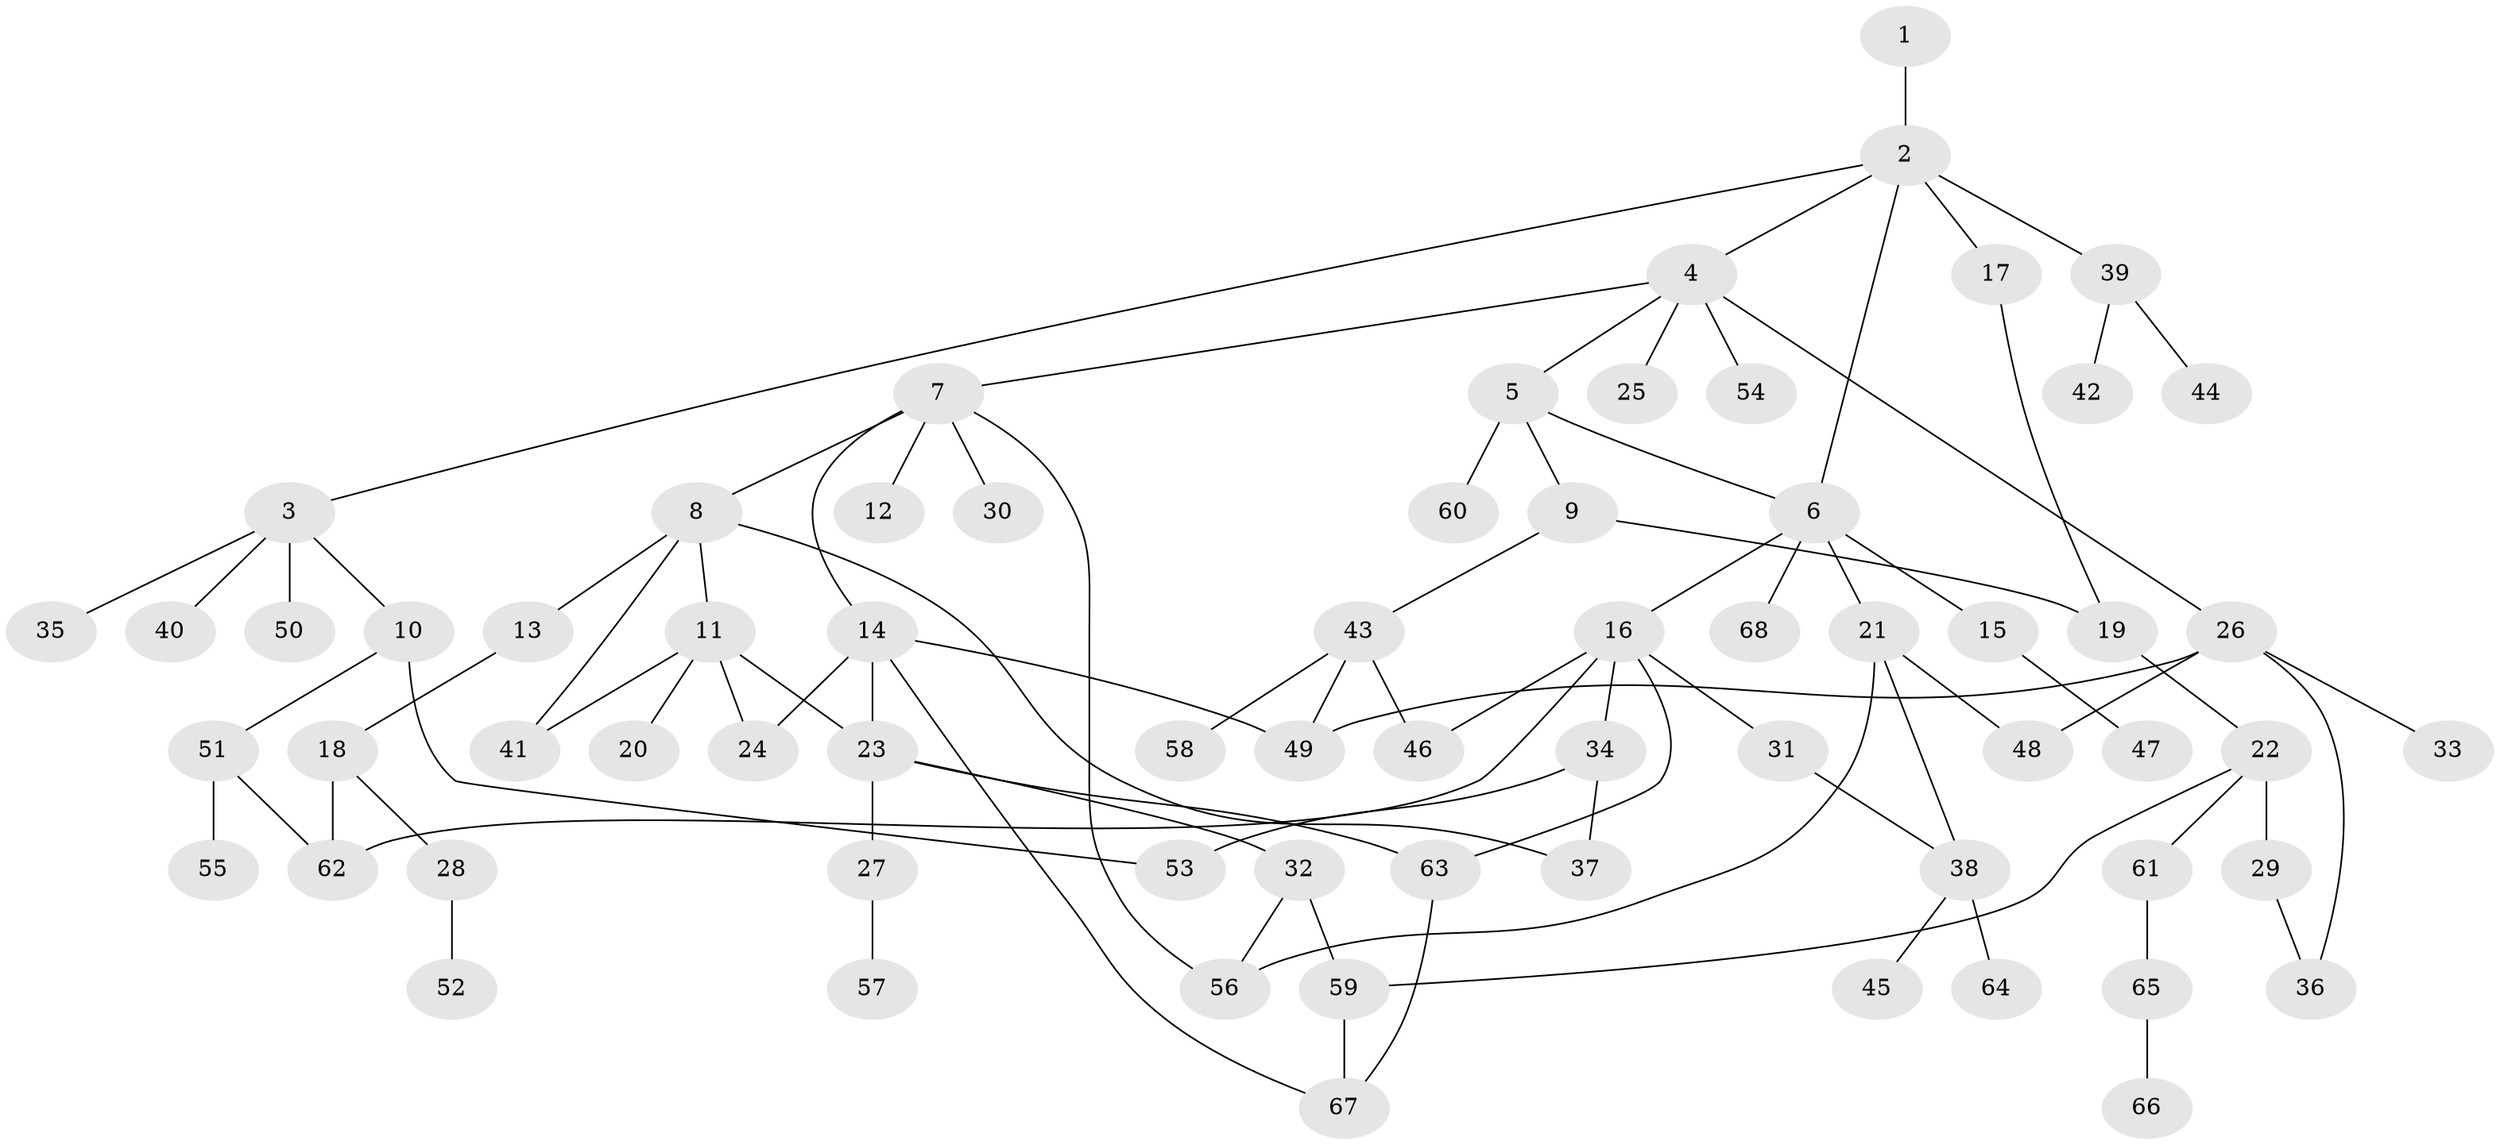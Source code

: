 // coarse degree distribution, {5: 0.0425531914893617, 4: 0.14893617021276595, 9: 0.0425531914893617, 8: 0.02127659574468085, 3: 0.1276595744680851, 1: 0.40425531914893614, 2: 0.1702127659574468, 6: 0.02127659574468085, 7: 0.02127659574468085}
// Generated by graph-tools (version 1.1) at 2025/41/03/06/25 10:41:25]
// undirected, 68 vertices, 88 edges
graph export_dot {
graph [start="1"]
  node [color=gray90,style=filled];
  1;
  2;
  3;
  4;
  5;
  6;
  7;
  8;
  9;
  10;
  11;
  12;
  13;
  14;
  15;
  16;
  17;
  18;
  19;
  20;
  21;
  22;
  23;
  24;
  25;
  26;
  27;
  28;
  29;
  30;
  31;
  32;
  33;
  34;
  35;
  36;
  37;
  38;
  39;
  40;
  41;
  42;
  43;
  44;
  45;
  46;
  47;
  48;
  49;
  50;
  51;
  52;
  53;
  54;
  55;
  56;
  57;
  58;
  59;
  60;
  61;
  62;
  63;
  64;
  65;
  66;
  67;
  68;
  1 -- 2;
  2 -- 3;
  2 -- 4;
  2 -- 6;
  2 -- 17;
  2 -- 39;
  3 -- 10;
  3 -- 35;
  3 -- 40;
  3 -- 50;
  4 -- 5;
  4 -- 7;
  4 -- 25;
  4 -- 26;
  4 -- 54;
  5 -- 9;
  5 -- 60;
  5 -- 6;
  6 -- 15;
  6 -- 16;
  6 -- 21;
  6 -- 68;
  7 -- 8;
  7 -- 12;
  7 -- 14;
  7 -- 30;
  7 -- 56;
  8 -- 11;
  8 -- 13;
  8 -- 37;
  8 -- 41;
  9 -- 43;
  9 -- 19;
  10 -- 51;
  10 -- 53;
  11 -- 20;
  11 -- 24;
  11 -- 41;
  11 -- 23;
  13 -- 18;
  14 -- 23;
  14 -- 49;
  14 -- 67;
  14 -- 24;
  15 -- 47;
  16 -- 31;
  16 -- 34;
  16 -- 63;
  16 -- 46;
  16 -- 62;
  17 -- 19;
  18 -- 28;
  18 -- 62;
  19 -- 22;
  21 -- 38;
  21 -- 48;
  21 -- 56;
  22 -- 29;
  22 -- 61;
  22 -- 59;
  23 -- 27;
  23 -- 32;
  23 -- 63;
  26 -- 33;
  26 -- 49;
  26 -- 48;
  26 -- 36;
  27 -- 57;
  28 -- 52;
  29 -- 36;
  31 -- 38;
  32 -- 56;
  32 -- 59;
  34 -- 37;
  34 -- 53;
  38 -- 45;
  38 -- 64;
  39 -- 42;
  39 -- 44;
  43 -- 46;
  43 -- 58;
  43 -- 49;
  51 -- 55;
  51 -- 62;
  59 -- 67;
  61 -- 65;
  63 -- 67;
  65 -- 66;
}
